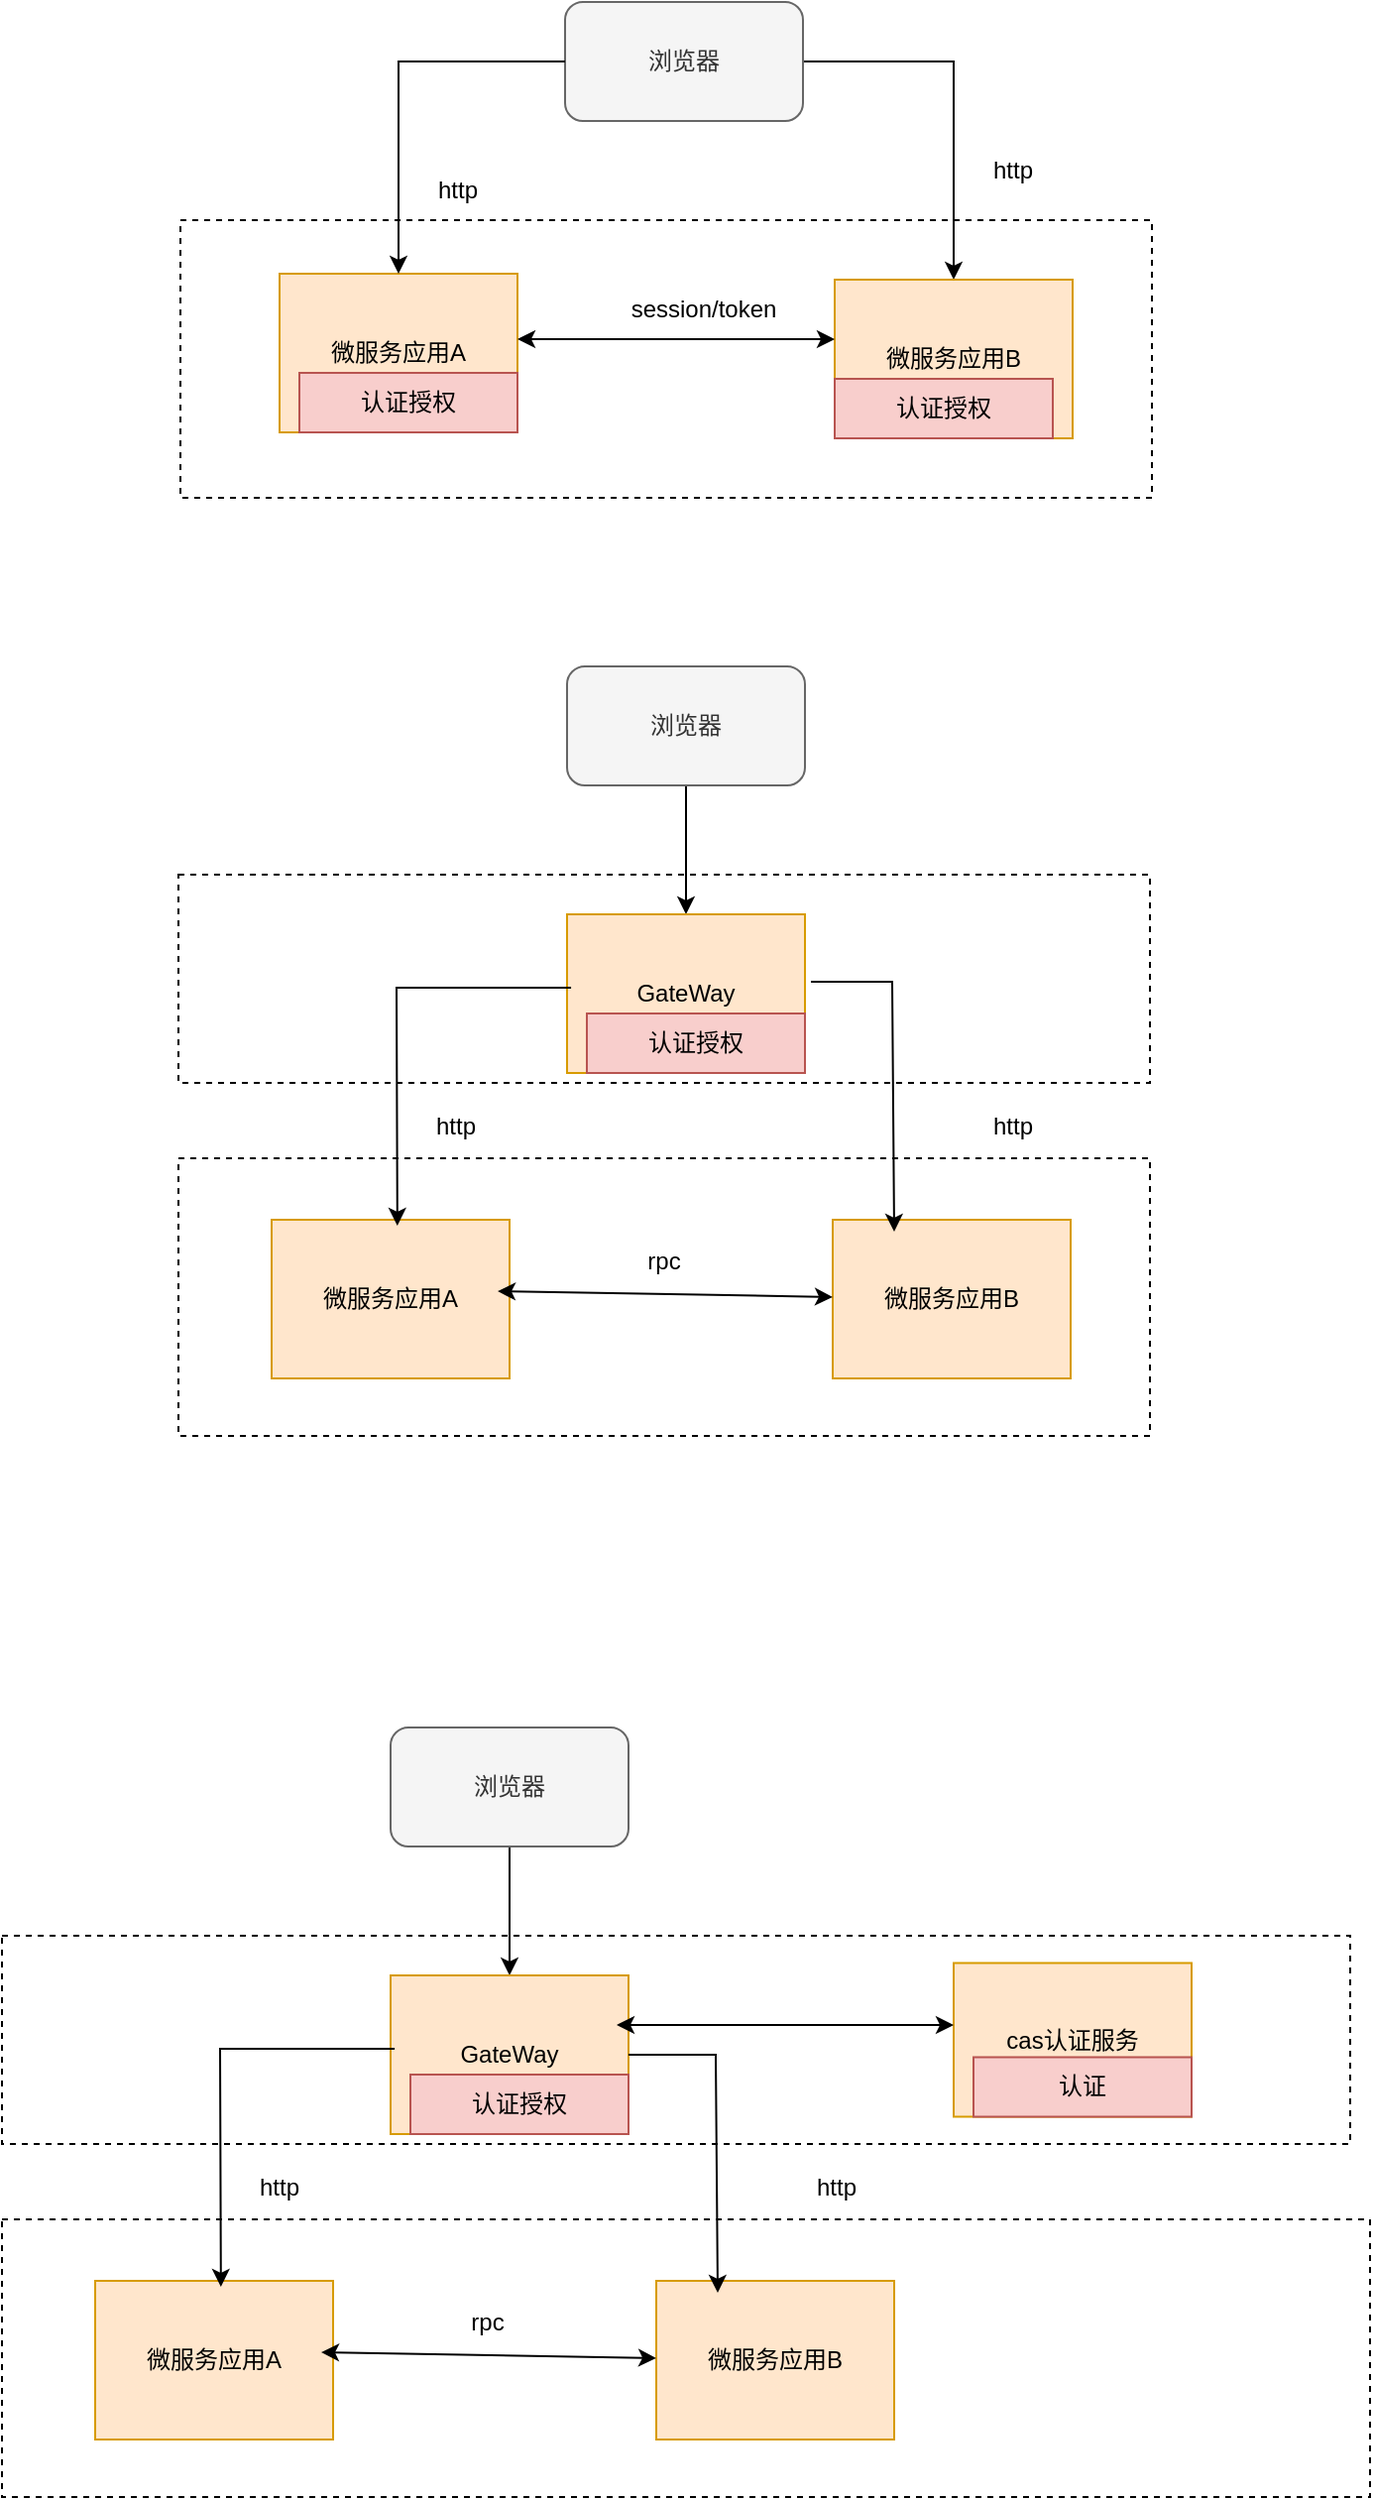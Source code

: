 <mxfile version="21.3.7" type="github">
  <diagram name="第 1 页" id="exma7JkuY5qbUYQ8rMZK">
    <mxGraphModel dx="1145" dy="845" grid="1" gridSize="10" guides="1" tooltips="1" connect="1" arrows="1" fold="1" page="1" pageScale="1" pageWidth="827" pageHeight="1169" math="0" shadow="0">
      <root>
        <mxCell id="0" />
        <mxCell id="1" parent="0" />
        <mxCell id="RrpplTIx3kTd8ZDuwtf0-23" value="" style="rounded=0;whiteSpace=wrap;html=1;dashed=1;" vertex="1" parent="1">
          <mxGeometry x="169" y="630" width="490" height="105" as="geometry" />
        </mxCell>
        <mxCell id="RrpplTIx3kTd8ZDuwtf0-2" value="" style="rounded=0;whiteSpace=wrap;html=1;dashed=1;" vertex="1" parent="1">
          <mxGeometry x="170" y="300" width="490" height="140" as="geometry" />
        </mxCell>
        <mxCell id="RrpplTIx3kTd8ZDuwtf0-6" value="" style="edgeStyle=orthogonalEdgeStyle;rounded=0;orthogonalLoop=1;jettySize=auto;html=1;" edge="1" parent="1" source="RrpplTIx3kTd8ZDuwtf0-1" target="RrpplTIx3kTd8ZDuwtf0-4">
          <mxGeometry relative="1" as="geometry" />
        </mxCell>
        <mxCell id="RrpplTIx3kTd8ZDuwtf0-1" value="浏览器" style="rounded=1;whiteSpace=wrap;html=1;fillColor=#f5f5f5;fontColor=#333333;strokeColor=#666666;" vertex="1" parent="1">
          <mxGeometry x="364" y="190" width="120" height="60" as="geometry" />
        </mxCell>
        <mxCell id="RrpplTIx3kTd8ZDuwtf0-3" value="微服务应用A" style="rounded=0;whiteSpace=wrap;html=1;fillColor=#ffe6cc;strokeColor=#d79b00;" vertex="1" parent="1">
          <mxGeometry x="220" y="327" width="120" height="80" as="geometry" />
        </mxCell>
        <mxCell id="RrpplTIx3kTd8ZDuwtf0-4" value="微服务应用B" style="rounded=0;whiteSpace=wrap;html=1;fillColor=#ffe6cc;strokeColor=#d79b00;" vertex="1" parent="1">
          <mxGeometry x="500" y="330" width="120" height="80" as="geometry" />
        </mxCell>
        <mxCell id="RrpplTIx3kTd8ZDuwtf0-5" value="" style="endArrow=classic;html=1;rounded=0;entryX=0.5;entryY=0;entryDx=0;entryDy=0;exitX=0;exitY=0.5;exitDx=0;exitDy=0;" edge="1" parent="1" source="RrpplTIx3kTd8ZDuwtf0-1" target="RrpplTIx3kTd8ZDuwtf0-3">
          <mxGeometry width="50" height="50" relative="1" as="geometry">
            <mxPoint x="390" y="450" as="sourcePoint" />
            <mxPoint x="440" y="400" as="targetPoint" />
            <Array as="points">
              <mxPoint x="280" y="220" />
            </Array>
          </mxGeometry>
        </mxCell>
        <mxCell id="RrpplTIx3kTd8ZDuwtf0-7" value="http" style="text;html=1;strokeColor=none;fillColor=none;align=center;verticalAlign=middle;whiteSpace=wrap;rounded=0;" vertex="1" parent="1">
          <mxGeometry x="280" y="270" width="60" height="30" as="geometry" />
        </mxCell>
        <mxCell id="RrpplTIx3kTd8ZDuwtf0-8" value="http" style="text;html=1;strokeColor=none;fillColor=none;align=center;verticalAlign=middle;whiteSpace=wrap;rounded=0;" vertex="1" parent="1">
          <mxGeometry x="560" y="260" width="60" height="30" as="geometry" />
        </mxCell>
        <mxCell id="RrpplTIx3kTd8ZDuwtf0-9" value="认证授权" style="rounded=0;whiteSpace=wrap;html=1;fillColor=#f8cecc;strokeColor=#b85450;" vertex="1" parent="1">
          <mxGeometry x="230" y="377" width="110" height="30" as="geometry" />
        </mxCell>
        <mxCell id="RrpplTIx3kTd8ZDuwtf0-10" value="认证授权" style="rounded=0;whiteSpace=wrap;html=1;fillColor=#f8cecc;strokeColor=#b85450;" vertex="1" parent="1">
          <mxGeometry x="500" y="380" width="110" height="30" as="geometry" />
        </mxCell>
        <mxCell id="RrpplTIx3kTd8ZDuwtf0-11" value="" style="rounded=0;whiteSpace=wrap;html=1;dashed=1;" vertex="1" parent="1">
          <mxGeometry x="169" y="773" width="490" height="140" as="geometry" />
        </mxCell>
        <mxCell id="RrpplTIx3kTd8ZDuwtf0-27" value="" style="edgeStyle=orthogonalEdgeStyle;rounded=0;orthogonalLoop=1;jettySize=auto;html=1;" edge="1" parent="1" source="RrpplTIx3kTd8ZDuwtf0-13" target="RrpplTIx3kTd8ZDuwtf0-30">
          <mxGeometry relative="1" as="geometry" />
        </mxCell>
        <mxCell id="RrpplTIx3kTd8ZDuwtf0-13" value="浏览器" style="rounded=1;whiteSpace=wrap;html=1;fillColor=#f5f5f5;fontColor=#333333;strokeColor=#666666;" vertex="1" parent="1">
          <mxGeometry x="365" y="525" width="120" height="60" as="geometry" />
        </mxCell>
        <mxCell id="RrpplTIx3kTd8ZDuwtf0-14" value="微服务应用A" style="rounded=0;whiteSpace=wrap;html=1;fillColor=#ffe6cc;strokeColor=#d79b00;" vertex="1" parent="1">
          <mxGeometry x="216" y="804" width="120" height="80" as="geometry" />
        </mxCell>
        <mxCell id="RrpplTIx3kTd8ZDuwtf0-15" value="微服务应用B" style="rounded=0;whiteSpace=wrap;html=1;fillColor=#ffe6cc;strokeColor=#d79b00;" vertex="1" parent="1">
          <mxGeometry x="499" y="804" width="120" height="80" as="geometry" />
        </mxCell>
        <mxCell id="RrpplTIx3kTd8ZDuwtf0-17" value="http" style="text;html=1;strokeColor=none;fillColor=none;align=center;verticalAlign=middle;whiteSpace=wrap;rounded=0;" vertex="1" parent="1">
          <mxGeometry x="279" y="742" width="60" height="30" as="geometry" />
        </mxCell>
        <mxCell id="RrpplTIx3kTd8ZDuwtf0-18" value="http" style="text;html=1;strokeColor=none;fillColor=none;align=center;verticalAlign=middle;whiteSpace=wrap;rounded=0;" vertex="1" parent="1">
          <mxGeometry x="560" y="742" width="60" height="30" as="geometry" />
        </mxCell>
        <mxCell id="RrpplTIx3kTd8ZDuwtf0-30" value="GateWay" style="rounded=0;whiteSpace=wrap;html=1;fillColor=#ffe6cc;strokeColor=#d79b00;" vertex="1" parent="1">
          <mxGeometry x="365" y="650" width="120" height="80" as="geometry" />
        </mxCell>
        <mxCell id="RrpplTIx3kTd8ZDuwtf0-19" value="认证授权" style="rounded=0;whiteSpace=wrap;html=1;fillColor=#f8cecc;strokeColor=#b85450;" vertex="1" parent="1">
          <mxGeometry x="375" y="700" width="110" height="30" as="geometry" />
        </mxCell>
        <mxCell id="RrpplTIx3kTd8ZDuwtf0-21" value="" style="endArrow=classic;startArrow=classic;html=1;rounded=0;" edge="1" parent="1">
          <mxGeometry width="50" height="50" relative="1" as="geometry">
            <mxPoint x="340" y="360" as="sourcePoint" />
            <mxPoint x="500" y="360" as="targetPoint" />
          </mxGeometry>
        </mxCell>
        <mxCell id="RrpplTIx3kTd8ZDuwtf0-22" value="session/token" style="text;html=1;strokeColor=none;fillColor=none;align=center;verticalAlign=middle;whiteSpace=wrap;rounded=0;" vertex="1" parent="1">
          <mxGeometry x="404" y="330" width="60" height="30" as="geometry" />
        </mxCell>
        <mxCell id="RrpplTIx3kTd8ZDuwtf0-24" value="" style="endArrow=classic;startArrow=classic;html=1;rounded=0;" edge="1" parent="1">
          <mxGeometry width="50" height="50" relative="1" as="geometry">
            <mxPoint x="330" y="840" as="sourcePoint" />
            <mxPoint x="499" y="842.952" as="targetPoint" />
          </mxGeometry>
        </mxCell>
        <mxCell id="RrpplTIx3kTd8ZDuwtf0-25" value="rpc" style="text;html=1;strokeColor=none;fillColor=none;align=center;verticalAlign=middle;whiteSpace=wrap;rounded=0;" vertex="1" parent="1">
          <mxGeometry x="384" y="810" width="60" height="30" as="geometry" />
        </mxCell>
        <mxCell id="RrpplTIx3kTd8ZDuwtf0-28" value="" style="endArrow=classic;html=1;rounded=0;exitX=0.017;exitY=0.425;exitDx=0;exitDy=0;exitPerimeter=0;" edge="1" parent="1">
          <mxGeometry width="50" height="50" relative="1" as="geometry">
            <mxPoint x="367.04" y="687" as="sourcePoint" />
            <mxPoint x="279.415" y="807" as="targetPoint" />
            <Array as="points">
              <mxPoint x="279" y="687" />
            </Array>
          </mxGeometry>
        </mxCell>
        <mxCell id="RrpplTIx3kTd8ZDuwtf0-29" value="" style="endArrow=classic;html=1;rounded=0;exitX=1.025;exitY=0.35;exitDx=0;exitDy=0;exitPerimeter=0;" edge="1" parent="1">
          <mxGeometry width="50" height="50" relative="1" as="geometry">
            <mxPoint x="488" y="684" as="sourcePoint" />
            <mxPoint x="530" y="810" as="targetPoint" />
            <Array as="points">
              <mxPoint x="529" y="684" />
            </Array>
          </mxGeometry>
        </mxCell>
        <mxCell id="RrpplTIx3kTd8ZDuwtf0-32" value="" style="rounded=0;whiteSpace=wrap;html=1;dashed=1;" vertex="1" parent="1">
          <mxGeometry x="80" y="1165" width="680" height="105" as="geometry" />
        </mxCell>
        <mxCell id="RrpplTIx3kTd8ZDuwtf0-33" value="" style="rounded=0;whiteSpace=wrap;html=1;dashed=1;" vertex="1" parent="1">
          <mxGeometry x="80" y="1308" width="690" height="140" as="geometry" />
        </mxCell>
        <mxCell id="RrpplTIx3kTd8ZDuwtf0-34" value="" style="edgeStyle=orthogonalEdgeStyle;rounded=0;orthogonalLoop=1;jettySize=auto;html=1;" edge="1" parent="1" source="RrpplTIx3kTd8ZDuwtf0-35" target="RrpplTIx3kTd8ZDuwtf0-40">
          <mxGeometry relative="1" as="geometry" />
        </mxCell>
        <mxCell id="RrpplTIx3kTd8ZDuwtf0-35" value="浏览器" style="rounded=1;whiteSpace=wrap;html=1;fillColor=#f5f5f5;fontColor=#333333;strokeColor=#666666;" vertex="1" parent="1">
          <mxGeometry x="276" y="1060" width="120" height="60" as="geometry" />
        </mxCell>
        <mxCell id="RrpplTIx3kTd8ZDuwtf0-36" value="微服务应用A" style="rounded=0;whiteSpace=wrap;html=1;fillColor=#ffe6cc;strokeColor=#d79b00;" vertex="1" parent="1">
          <mxGeometry x="127" y="1339" width="120" height="80" as="geometry" />
        </mxCell>
        <mxCell id="RrpplTIx3kTd8ZDuwtf0-37" value="微服务应用B" style="rounded=0;whiteSpace=wrap;html=1;fillColor=#ffe6cc;strokeColor=#d79b00;" vertex="1" parent="1">
          <mxGeometry x="410" y="1339" width="120" height="80" as="geometry" />
        </mxCell>
        <mxCell id="RrpplTIx3kTd8ZDuwtf0-38" value="http" style="text;html=1;strokeColor=none;fillColor=none;align=center;verticalAlign=middle;whiteSpace=wrap;rounded=0;" vertex="1" parent="1">
          <mxGeometry x="190" y="1277" width="60" height="30" as="geometry" />
        </mxCell>
        <mxCell id="RrpplTIx3kTd8ZDuwtf0-39" value="http" style="text;html=1;strokeColor=none;fillColor=none;align=center;verticalAlign=middle;whiteSpace=wrap;rounded=0;" vertex="1" parent="1">
          <mxGeometry x="471" y="1277" width="60" height="30" as="geometry" />
        </mxCell>
        <mxCell id="RrpplTIx3kTd8ZDuwtf0-40" value="GateWay" style="rounded=0;whiteSpace=wrap;html=1;fillColor=#ffe6cc;strokeColor=#d79b00;" vertex="1" parent="1">
          <mxGeometry x="276" y="1185" width="120" height="80" as="geometry" />
        </mxCell>
        <mxCell id="RrpplTIx3kTd8ZDuwtf0-41" value="认证授权" style="rounded=0;whiteSpace=wrap;html=1;fillColor=#f8cecc;strokeColor=#b85450;" vertex="1" parent="1">
          <mxGeometry x="286" y="1235" width="110" height="30" as="geometry" />
        </mxCell>
        <mxCell id="RrpplTIx3kTd8ZDuwtf0-42" value="" style="endArrow=classic;startArrow=classic;html=1;rounded=0;" edge="1" parent="1">
          <mxGeometry width="50" height="50" relative="1" as="geometry">
            <mxPoint x="241" y="1375" as="sourcePoint" />
            <mxPoint x="410" y="1377.952" as="targetPoint" />
          </mxGeometry>
        </mxCell>
        <mxCell id="RrpplTIx3kTd8ZDuwtf0-43" value="rpc" style="text;html=1;strokeColor=none;fillColor=none;align=center;verticalAlign=middle;whiteSpace=wrap;rounded=0;" vertex="1" parent="1">
          <mxGeometry x="295" y="1345" width="60" height="30" as="geometry" />
        </mxCell>
        <mxCell id="RrpplTIx3kTd8ZDuwtf0-44" value="" style="endArrow=classic;html=1;rounded=0;exitX=0.017;exitY=0.425;exitDx=0;exitDy=0;exitPerimeter=0;" edge="1" parent="1">
          <mxGeometry width="50" height="50" relative="1" as="geometry">
            <mxPoint x="278.04" y="1222" as="sourcePoint" />
            <mxPoint x="190.415" y="1342" as="targetPoint" />
            <Array as="points">
              <mxPoint x="190" y="1222" />
            </Array>
          </mxGeometry>
        </mxCell>
        <mxCell id="RrpplTIx3kTd8ZDuwtf0-45" value="" style="endArrow=classic;html=1;rounded=0;" edge="1" parent="1" source="RrpplTIx3kTd8ZDuwtf0-40">
          <mxGeometry width="50" height="50" relative="1" as="geometry">
            <mxPoint x="399" y="1219" as="sourcePoint" />
            <mxPoint x="441" y="1345" as="targetPoint" />
            <Array as="points">
              <mxPoint x="440" y="1225" />
            </Array>
          </mxGeometry>
        </mxCell>
        <mxCell id="RrpplTIx3kTd8ZDuwtf0-46" value="cas认证服务" style="rounded=0;whiteSpace=wrap;html=1;fillColor=#ffe6cc;strokeColor=#d79b00;" vertex="1" parent="1">
          <mxGeometry x="560" y="1178.75" width="120" height="77.5" as="geometry" />
        </mxCell>
        <mxCell id="RrpplTIx3kTd8ZDuwtf0-47" value="" style="endArrow=classic;startArrow=classic;html=1;rounded=0;" edge="1" parent="1">
          <mxGeometry width="50" height="50" relative="1" as="geometry">
            <mxPoint x="390" y="1210" as="sourcePoint" />
            <mxPoint x="560" y="1210" as="targetPoint" />
            <Array as="points" />
          </mxGeometry>
        </mxCell>
        <mxCell id="RrpplTIx3kTd8ZDuwtf0-48" value="认证" style="rounded=0;whiteSpace=wrap;html=1;fillColor=#f8cecc;strokeColor=#b85450;" vertex="1" parent="1">
          <mxGeometry x="570" y="1226.25" width="110" height="30" as="geometry" />
        </mxCell>
      </root>
    </mxGraphModel>
  </diagram>
</mxfile>
